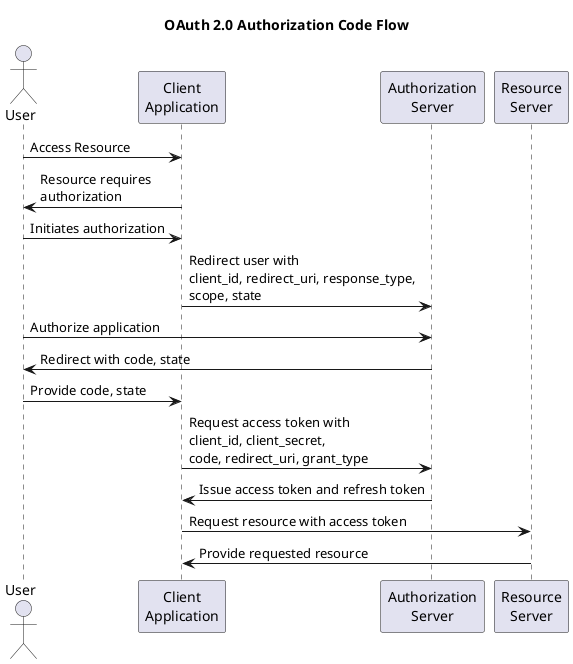 @startuml
title OAuth 2.0 Authorization Code Flow

actor User
participant "Client\nApplication" as Client
participant "Authorization\nServer" as AuthServer
participant "Resource\nServer" as ResourceServer

User -> Client: Access Resource
Client -> User: Resource requires\nauthorization
User -> Client: Initiates authorization
Client -> AuthServer: Redirect user with\nclient_id, redirect_uri, response_type,\nscope, state
User -> AuthServer: Authorize application
AuthServer -> User: Redirect with code, state
User -> Client: Provide code, state
Client -> AuthServer: Request access token with\nclient_id, client_secret,\ncode, redirect_uri, grant_type
AuthServer -> Client: Issue access token and refresh token
Client -> ResourceServer: Request resource with access token
ResourceServer -> Client: Provide requested resource

@enduml
